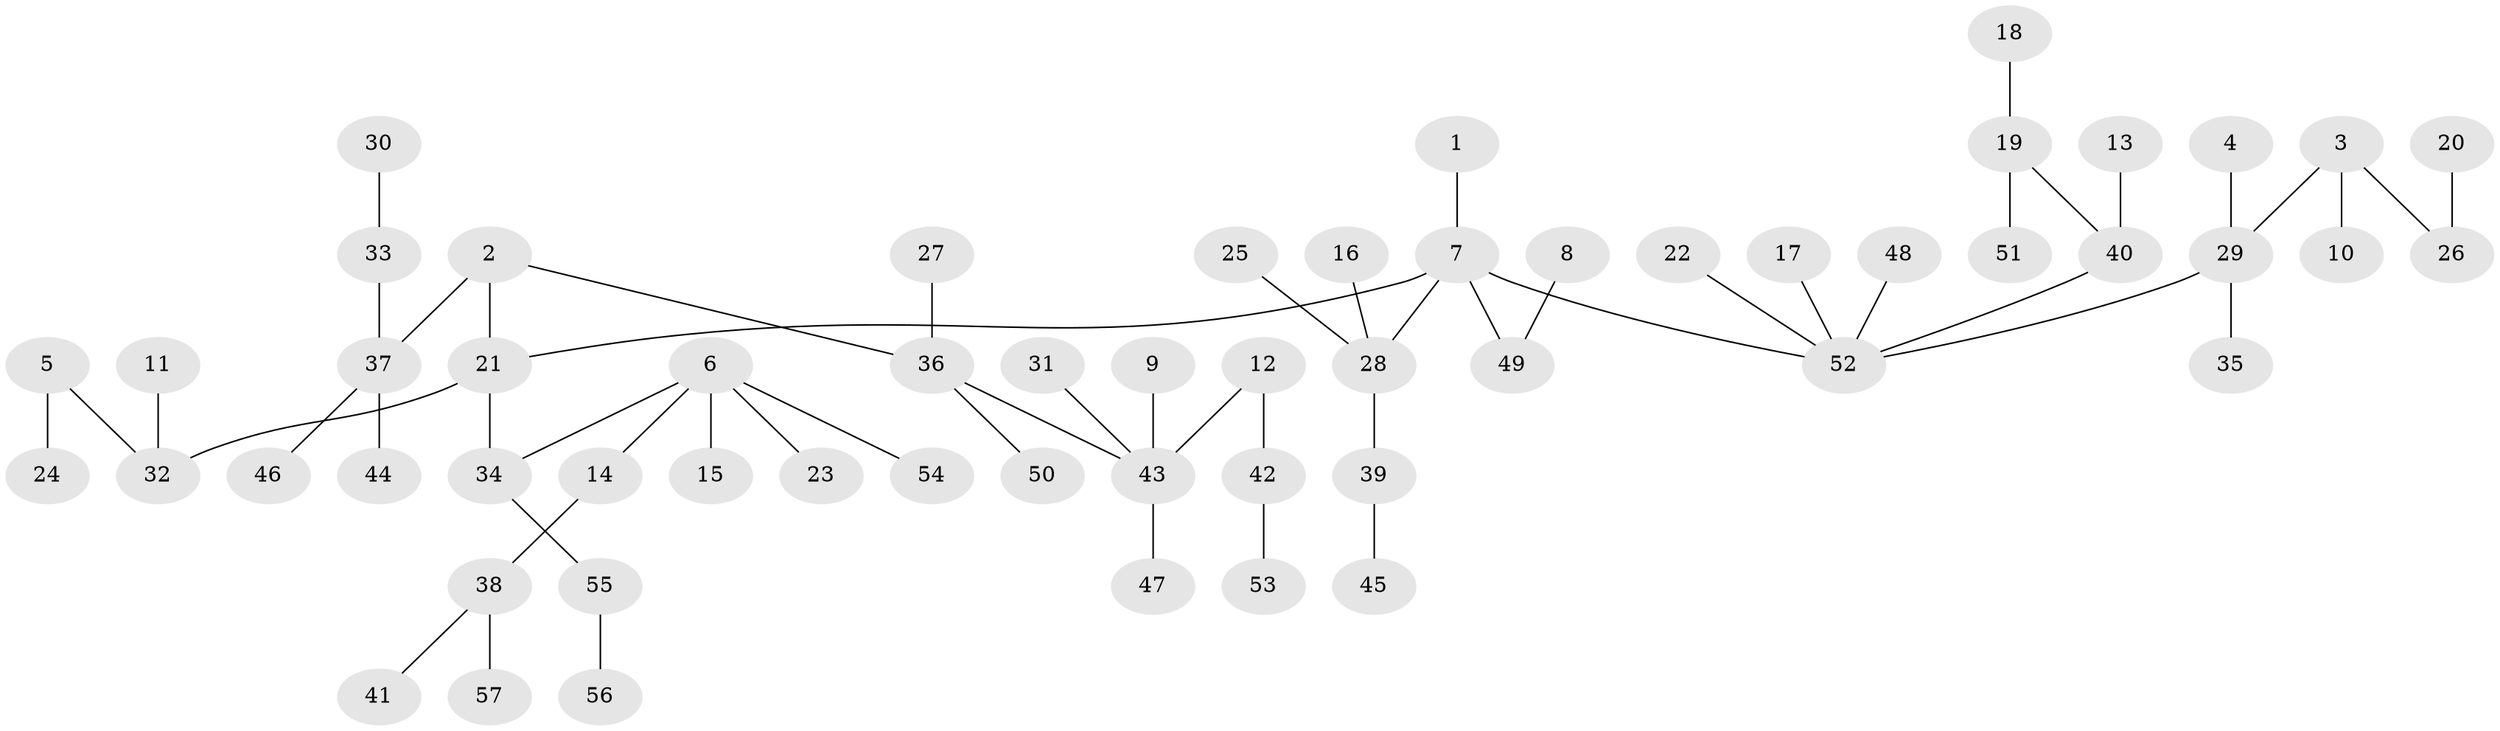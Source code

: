 // original degree distribution, {6: 0.017543859649122806, 3: 0.11403508771929824, 5: 0.06140350877192982, 1: 0.5175438596491229, 7: 0.008771929824561403, 4: 0.043859649122807015, 2: 0.23684210526315788}
// Generated by graph-tools (version 1.1) at 2025/50/03/09/25 03:50:20]
// undirected, 57 vertices, 56 edges
graph export_dot {
graph [start="1"]
  node [color=gray90,style=filled];
  1;
  2;
  3;
  4;
  5;
  6;
  7;
  8;
  9;
  10;
  11;
  12;
  13;
  14;
  15;
  16;
  17;
  18;
  19;
  20;
  21;
  22;
  23;
  24;
  25;
  26;
  27;
  28;
  29;
  30;
  31;
  32;
  33;
  34;
  35;
  36;
  37;
  38;
  39;
  40;
  41;
  42;
  43;
  44;
  45;
  46;
  47;
  48;
  49;
  50;
  51;
  52;
  53;
  54;
  55;
  56;
  57;
  1 -- 7 [weight=1.0];
  2 -- 21 [weight=1.0];
  2 -- 36 [weight=1.0];
  2 -- 37 [weight=1.0];
  3 -- 10 [weight=1.0];
  3 -- 26 [weight=1.0];
  3 -- 29 [weight=1.0];
  4 -- 29 [weight=1.0];
  5 -- 24 [weight=1.0];
  5 -- 32 [weight=1.0];
  6 -- 14 [weight=1.0];
  6 -- 15 [weight=1.0];
  6 -- 23 [weight=1.0];
  6 -- 34 [weight=1.0];
  6 -- 54 [weight=1.0];
  7 -- 21 [weight=1.0];
  7 -- 28 [weight=1.0];
  7 -- 49 [weight=1.0];
  7 -- 52 [weight=1.0];
  8 -- 49 [weight=1.0];
  9 -- 43 [weight=1.0];
  11 -- 32 [weight=1.0];
  12 -- 42 [weight=1.0];
  12 -- 43 [weight=1.0];
  13 -- 40 [weight=1.0];
  14 -- 38 [weight=1.0];
  16 -- 28 [weight=1.0];
  17 -- 52 [weight=1.0];
  18 -- 19 [weight=1.0];
  19 -- 40 [weight=1.0];
  19 -- 51 [weight=1.0];
  20 -- 26 [weight=1.0];
  21 -- 32 [weight=1.0];
  21 -- 34 [weight=1.0];
  22 -- 52 [weight=1.0];
  25 -- 28 [weight=1.0];
  27 -- 36 [weight=1.0];
  28 -- 39 [weight=1.0];
  29 -- 35 [weight=1.0];
  29 -- 52 [weight=1.0];
  30 -- 33 [weight=1.0];
  31 -- 43 [weight=1.0];
  33 -- 37 [weight=1.0];
  34 -- 55 [weight=1.0];
  36 -- 43 [weight=1.0];
  36 -- 50 [weight=1.0];
  37 -- 44 [weight=1.0];
  37 -- 46 [weight=1.0];
  38 -- 41 [weight=1.0];
  38 -- 57 [weight=1.0];
  39 -- 45 [weight=1.0];
  40 -- 52 [weight=1.0];
  42 -- 53 [weight=1.0];
  43 -- 47 [weight=1.0];
  48 -- 52 [weight=1.0];
  55 -- 56 [weight=1.0];
}
